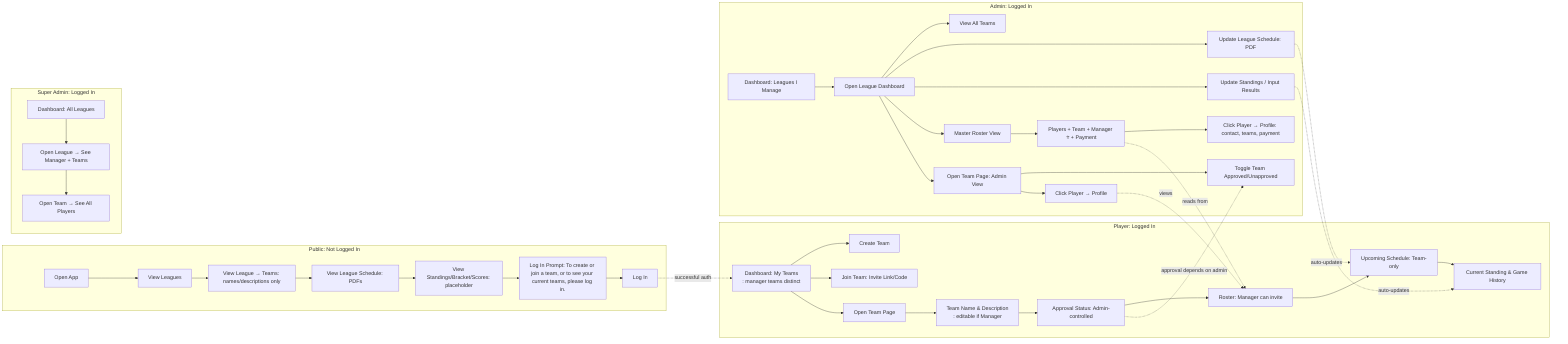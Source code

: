 flowchart LR
  %% Lanes are subgraphs (swimlanes). Flow is left-to-right.
  %% Cross-lane arrows show handoffs or data dependencies.

  %% ===== Public Lane =====
  subgraph L1[Public: Not Logged In]
    direction TB
    P1[Open App]
    P2[View Leagues]
    P3[View League → Teams: names/descriptions only]
    P4[View League Schedule: PDFs]
    P5[View Standings/Bracket/Scores: placeholder]
    P6[Log In Prompt: To create or join a team, or to see your current teams, please log in.]
    P7[Log In]
    P1 --> P2 --> P3
    P3 --> P4 --> P5
    P5 --> P6 --> P7
  end

  %% ===== Player Lane =====
  subgraph L2[Player: Logged In]
    direction TB
    PL1[Dashboard: My Teams\n: manager teams distinct]
    PL2[Create Team]
    PL3[Join Team: Invite Link/Code]
    PL4[Open Team Page]
    PL4a[Team Name & Description\n: editable if Manager]
    PL4b[Approval Status: Admin-controlled]
    PL4c[Roster: Manager can invite]
    PL4d[Upcoming Schedule: Team-only]
    PL4e[Current Standing & Game History]
    PL1 --> PL2
    PL1 --> PL3
    PL1 --> PL4
    PL4 --> PL4a --> PL4b --> PL4c --> PL4d --> PL4e
  end

  %% ===== Admin Lane =====
  subgraph L3[Admin: Logged In]
    direction TB
    AD1[Dashboard: Leagues I Manage]
    AD2[Open League Dashboard]
    AD2a[View All Teams]
    AD2b[Update League Schedule: PDF]
    AD2c[Update Standings / Input Results]
    AD2d[Master Roster View]
    AD2d1[Players + Team + Manager ⭐ + Payment]
    AD2d2[Click Player → Profile: contact, teams, payment]
    AD3[Open Team Page: Admin View]
    AD3a[Toggle Team Approved/Unapproved]
    AD3b[Click Player → Profile]
    AD1 --> AD2
    AD2 --> AD2a
    AD2 --> AD2b
    AD2 --> AD2c
    AD2 --> AD2d --> AD2d1 --> AD2d2
    AD2 --> AD3 --> AD3a
    AD3 --> AD3b
  end

  %% ===== Super Admin Lane =====
  subgraph L4[Super Admin: Logged In]
    direction TB
    SA1[Dashboard: All Leagues]
    SA2[Open League → See Manager + Teams]
    SA3[Open Team → See All Players]
    SA1 --> SA2 --> SA3
  end

  %% ===== Cross-Lane Dependencies =====
  P7 -.successful auth.-> PL1
  PL4b -.approval depends on admin.-> AD3a
  AD2b -.auto-updates.-> PL4d
  AD2c -.auto-updates.-> PL4e
  AD2d1 -.reads from.-> PL4c
  AD3b -.views.-> PL4c